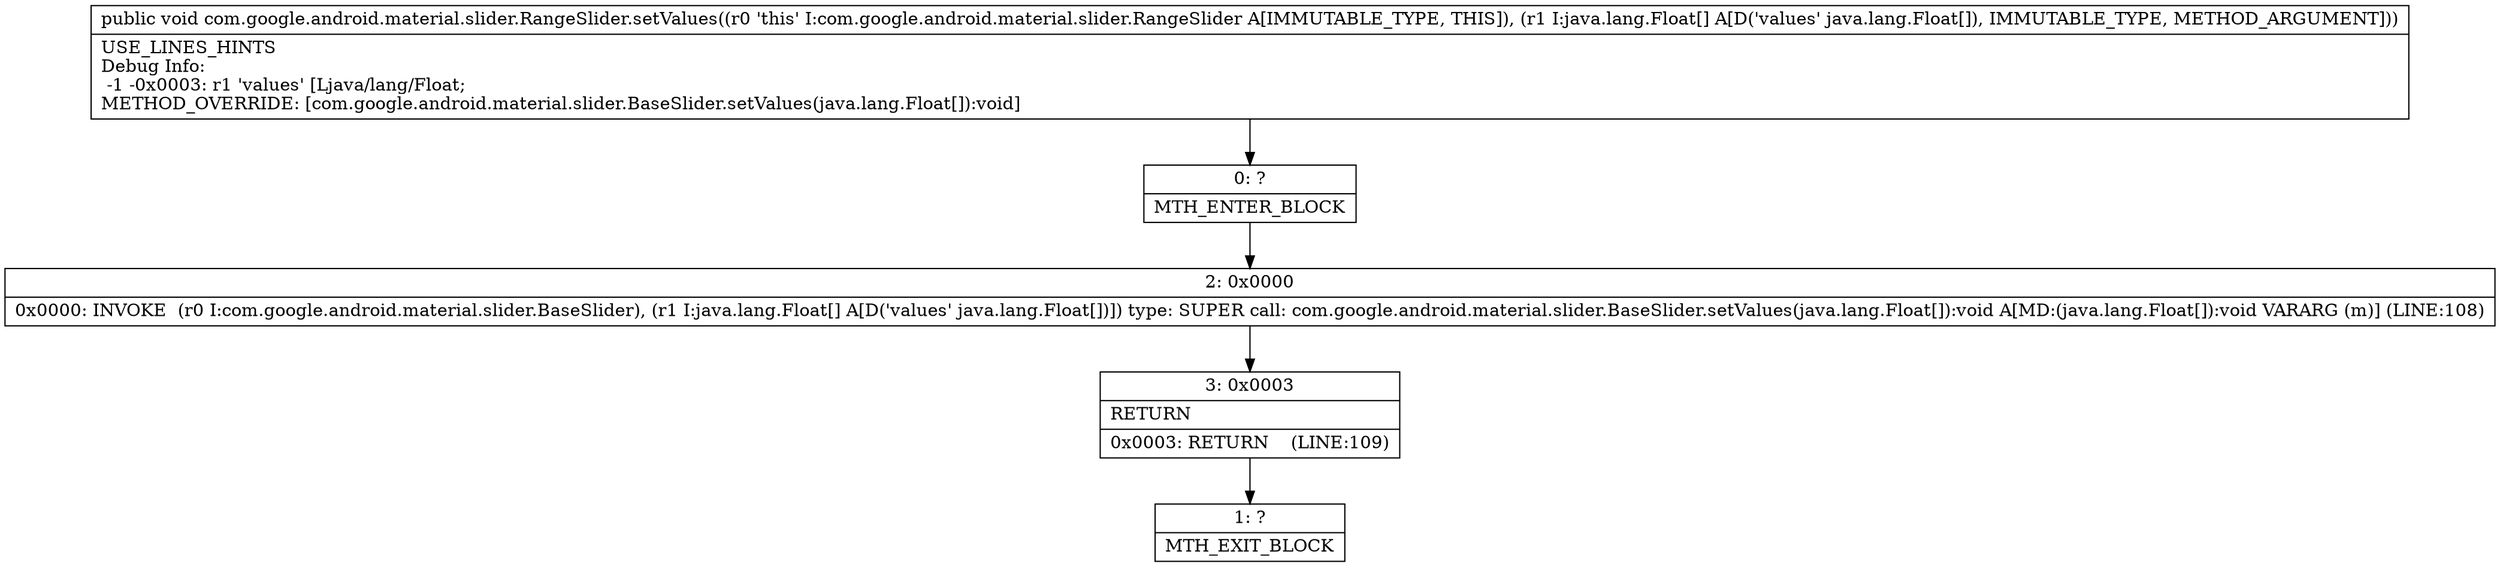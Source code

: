 digraph "CFG forcom.google.android.material.slider.RangeSlider.setValues([Ljava\/lang\/Float;)V" {
Node_0 [shape=record,label="{0\:\ ?|MTH_ENTER_BLOCK\l}"];
Node_2 [shape=record,label="{2\:\ 0x0000|0x0000: INVOKE  (r0 I:com.google.android.material.slider.BaseSlider), (r1 I:java.lang.Float[] A[D('values' java.lang.Float[])]) type: SUPER call: com.google.android.material.slider.BaseSlider.setValues(java.lang.Float[]):void A[MD:(java.lang.Float[]):void VARARG (m)] (LINE:108)\l}"];
Node_3 [shape=record,label="{3\:\ 0x0003|RETURN\l|0x0003: RETURN    (LINE:109)\l}"];
Node_1 [shape=record,label="{1\:\ ?|MTH_EXIT_BLOCK\l}"];
MethodNode[shape=record,label="{public void com.google.android.material.slider.RangeSlider.setValues((r0 'this' I:com.google.android.material.slider.RangeSlider A[IMMUTABLE_TYPE, THIS]), (r1 I:java.lang.Float[] A[D('values' java.lang.Float[]), IMMUTABLE_TYPE, METHOD_ARGUMENT]))  | USE_LINES_HINTS\lDebug Info:\l  \-1 \-0x0003: r1 'values' [Ljava\/lang\/Float;\lMETHOD_OVERRIDE: [com.google.android.material.slider.BaseSlider.setValues(java.lang.Float[]):void]\l}"];
MethodNode -> Node_0;Node_0 -> Node_2;
Node_2 -> Node_3;
Node_3 -> Node_1;
}

